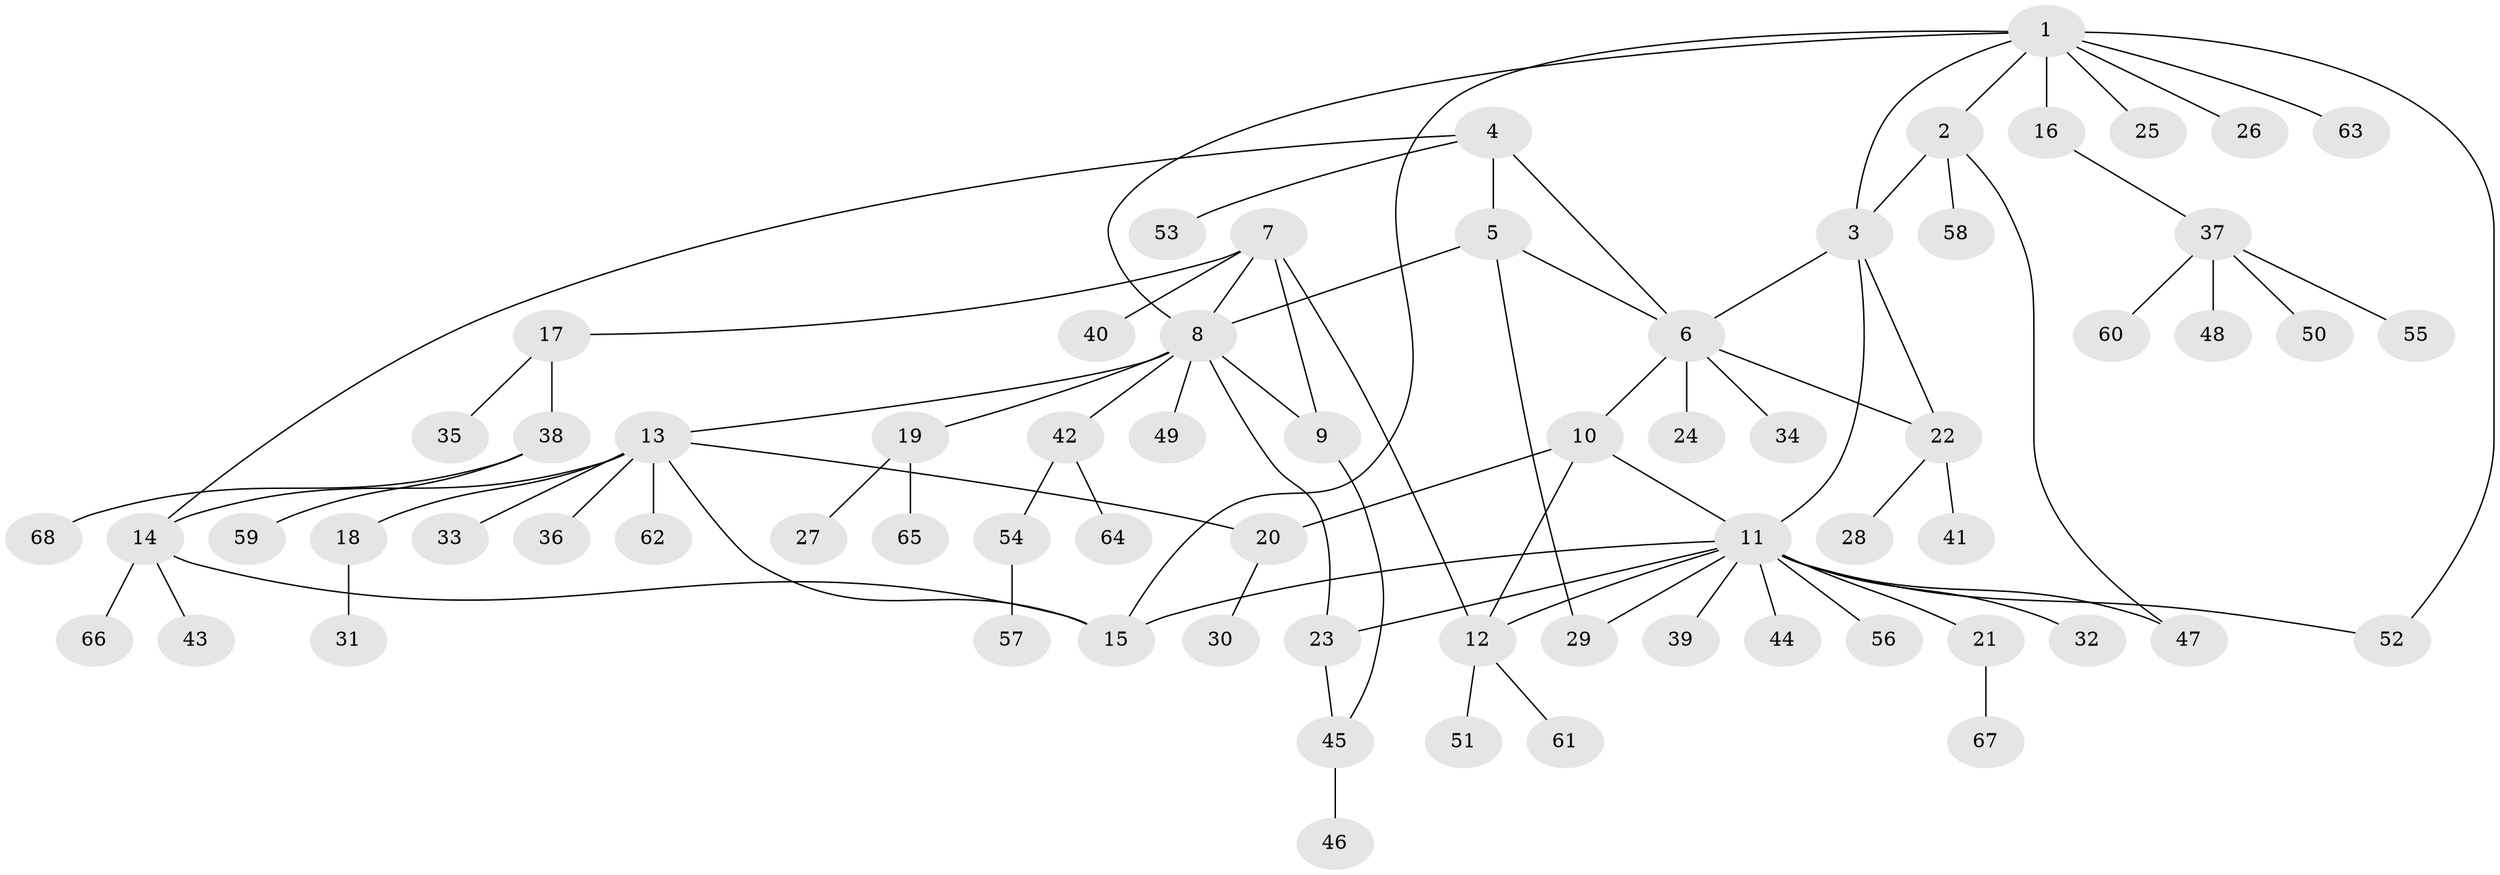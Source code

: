 // coarse degree distribution, {4: 0.037037037037037035, 1: 0.7777777777777778, 9: 0.037037037037037035, 13: 0.037037037037037035, 3: 0.037037037037037035, 6: 0.037037037037037035, 2: 0.037037037037037035}
// Generated by graph-tools (version 1.1) at 2025/59/03/04/25 21:59:09]
// undirected, 68 vertices, 85 edges
graph export_dot {
graph [start="1"]
  node [color=gray90,style=filled];
  1;
  2;
  3;
  4;
  5;
  6;
  7;
  8;
  9;
  10;
  11;
  12;
  13;
  14;
  15;
  16;
  17;
  18;
  19;
  20;
  21;
  22;
  23;
  24;
  25;
  26;
  27;
  28;
  29;
  30;
  31;
  32;
  33;
  34;
  35;
  36;
  37;
  38;
  39;
  40;
  41;
  42;
  43;
  44;
  45;
  46;
  47;
  48;
  49;
  50;
  51;
  52;
  53;
  54;
  55;
  56;
  57;
  58;
  59;
  60;
  61;
  62;
  63;
  64;
  65;
  66;
  67;
  68;
  1 -- 2;
  1 -- 3;
  1 -- 8;
  1 -- 15;
  1 -- 16;
  1 -- 25;
  1 -- 26;
  1 -- 52;
  1 -- 63;
  2 -- 3;
  2 -- 47;
  2 -- 58;
  3 -- 6;
  3 -- 11;
  3 -- 22;
  4 -- 5;
  4 -- 6;
  4 -- 14;
  4 -- 53;
  5 -- 6;
  5 -- 8;
  5 -- 29;
  6 -- 10;
  6 -- 22;
  6 -- 24;
  6 -- 34;
  7 -- 8;
  7 -- 9;
  7 -- 12;
  7 -- 17;
  7 -- 40;
  8 -- 9;
  8 -- 13;
  8 -- 19;
  8 -- 23;
  8 -- 42;
  8 -- 49;
  9 -- 45;
  10 -- 11;
  10 -- 12;
  10 -- 20;
  11 -- 12;
  11 -- 15;
  11 -- 21;
  11 -- 23;
  11 -- 29;
  11 -- 32;
  11 -- 39;
  11 -- 44;
  11 -- 47;
  11 -- 52;
  11 -- 56;
  12 -- 51;
  12 -- 61;
  13 -- 14;
  13 -- 15;
  13 -- 18;
  13 -- 20;
  13 -- 33;
  13 -- 36;
  13 -- 62;
  14 -- 15;
  14 -- 43;
  14 -- 66;
  16 -- 37;
  17 -- 35;
  17 -- 38;
  18 -- 31;
  19 -- 27;
  19 -- 65;
  20 -- 30;
  21 -- 67;
  22 -- 28;
  22 -- 41;
  23 -- 45;
  37 -- 48;
  37 -- 50;
  37 -- 55;
  37 -- 60;
  38 -- 59;
  38 -- 68;
  42 -- 54;
  42 -- 64;
  45 -- 46;
  54 -- 57;
}
